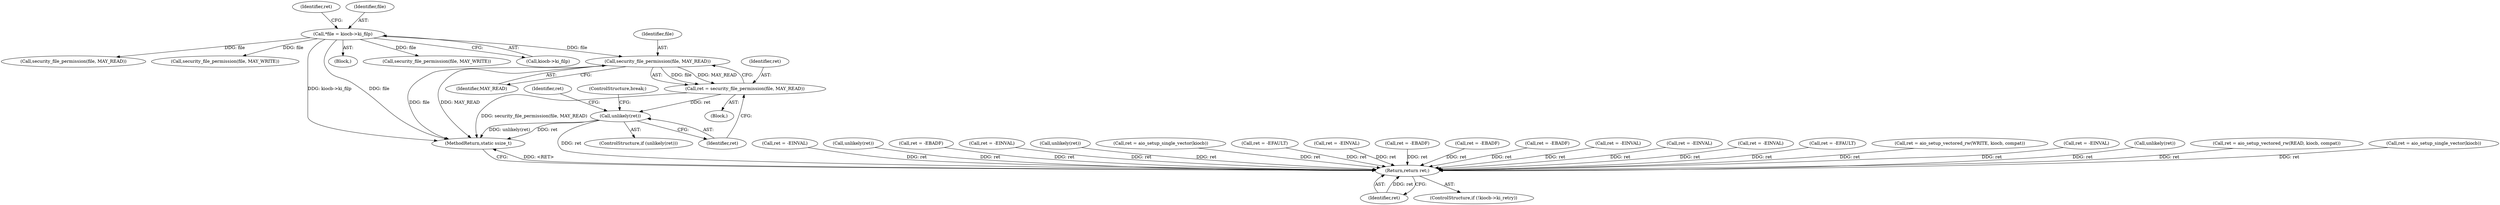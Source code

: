 digraph "0_linux_a70b52ec1aaeaf60f4739edb1b422827cb6f3893@pointer" {
"1000259" [label="(Call,security_file_permission(file, MAY_READ))"];
"1000105" [label="(Call,*file = kiocb->ki_filp)"];
"1000257" [label="(Call,ret = security_file_permission(file, MAY_READ))"];
"1000263" [label="(Call,unlikely(ret))"];
"1000385" [label="(Return,return ret;)"];
"1000259" [label="(Call,security_file_permission(file, MAY_READ))"];
"1000260" [label="(Identifier,file)"];
"1000265" [label="(ControlStructure,break;)"];
"1000376" [label="(Call,ret = -EINVAL)"];
"1000118" [label="(Block,)"];
"1000155" [label="(Call,unlikely(ret))"];
"1000263" [label="(Call,unlikely(ret))"];
"1000182" [label="(Call,ret = -EBADF)"];
"1000151" [label="(Call,security_file_permission(file, MAY_READ))"];
"1000262" [label="(ControlStructure,if (unlikely(ret)))"];
"1000258" [label="(Identifier,ret)"];
"1000357" [label="(Call,ret = -EINVAL)"];
"1000307" [label="(Call,security_file_permission(file, MAY_WRITE))"];
"1000217" [label="(Call,unlikely(ret))"];
"1000220" [label="(Call,ret = aio_setup_single_vector(kiocb))"];
"1000385" [label="(Return,return ret;)"];
"1000386" [label="(Identifier,ret)"];
"1000195" [label="(Call,ret = -EFAULT)"];
"1000227" [label="(Call,ret = -EINVAL)"];
"1000257" [label="(Call,ret = security_file_permission(file, MAY_READ))"];
"1000120" [label="(Call,ret = -EBADF)"];
"1000267" [label="(Identifier,ret)"];
"1000389" [label="(MethodReturn,static ssize_t)"];
"1000112" [label="(Identifier,ret)"];
"1000244" [label="(Call,ret = -EBADF)"];
"1000292" [label="(Call,ret = -EBADF)"];
"1000340" [label="(Call,ret = -EINVAL)"];
"1000103" [label="(Block,)"];
"1000105" [label="(Call,*file = kiocb->ki_filp)"];
"1000323" [label="(Call,ret = -EINVAL)"];
"1000213" [label="(Call,security_file_permission(file, MAY_WRITE))"];
"1000107" [label="(Call,kiocb->ki_filp)"];
"1000275" [label="(Call,ret = -EINVAL)"];
"1000261" [label="(Identifier,MAY_READ)"];
"1000133" [label="(Call,ret = -EFAULT)"];
"1000380" [label="(ControlStructure,if (!kiocb->ki_retry))"];
"1000314" [label="(Call,ret = aio_setup_vectored_rw(WRITE, kiocb, compat))"];
"1000264" [label="(Identifier,ret)"];
"1000165" [label="(Call,ret = -EINVAL)"];
"1000106" [label="(Identifier,file)"];
"1000311" [label="(Call,unlikely(ret))"];
"1000266" [label="(Call,ret = aio_setup_vectored_rw(READ, kiocb, compat))"];
"1000158" [label="(Call,ret = aio_setup_single_vector(kiocb))"];
"1000259" -> "1000257"  [label="AST: "];
"1000259" -> "1000261"  [label="CFG: "];
"1000260" -> "1000259"  [label="AST: "];
"1000261" -> "1000259"  [label="AST: "];
"1000257" -> "1000259"  [label="CFG: "];
"1000259" -> "1000389"  [label="DDG: file"];
"1000259" -> "1000389"  [label="DDG: MAY_READ"];
"1000259" -> "1000257"  [label="DDG: file"];
"1000259" -> "1000257"  [label="DDG: MAY_READ"];
"1000105" -> "1000259"  [label="DDG: file"];
"1000105" -> "1000103"  [label="AST: "];
"1000105" -> "1000107"  [label="CFG: "];
"1000106" -> "1000105"  [label="AST: "];
"1000107" -> "1000105"  [label="AST: "];
"1000112" -> "1000105"  [label="CFG: "];
"1000105" -> "1000389"  [label="DDG: kiocb->ki_filp"];
"1000105" -> "1000389"  [label="DDG: file"];
"1000105" -> "1000151"  [label="DDG: file"];
"1000105" -> "1000213"  [label="DDG: file"];
"1000105" -> "1000307"  [label="DDG: file"];
"1000257" -> "1000118"  [label="AST: "];
"1000258" -> "1000257"  [label="AST: "];
"1000264" -> "1000257"  [label="CFG: "];
"1000257" -> "1000389"  [label="DDG: security_file_permission(file, MAY_READ)"];
"1000257" -> "1000263"  [label="DDG: ret"];
"1000263" -> "1000262"  [label="AST: "];
"1000263" -> "1000264"  [label="CFG: "];
"1000264" -> "1000263"  [label="AST: "];
"1000265" -> "1000263"  [label="CFG: "];
"1000267" -> "1000263"  [label="CFG: "];
"1000263" -> "1000389"  [label="DDG: unlikely(ret)"];
"1000263" -> "1000389"  [label="DDG: ret"];
"1000263" -> "1000385"  [label="DDG: ret"];
"1000385" -> "1000380"  [label="AST: "];
"1000385" -> "1000386"  [label="CFG: "];
"1000386" -> "1000385"  [label="AST: "];
"1000389" -> "1000385"  [label="CFG: "];
"1000385" -> "1000389"  [label="DDG: <RET>"];
"1000386" -> "1000385"  [label="DDG: ret"];
"1000158" -> "1000385"  [label="DDG: ret"];
"1000311" -> "1000385"  [label="DDG: ret"];
"1000314" -> "1000385"  [label="DDG: ret"];
"1000292" -> "1000385"  [label="DDG: ret"];
"1000227" -> "1000385"  [label="DDG: ret"];
"1000165" -> "1000385"  [label="DDG: ret"];
"1000357" -> "1000385"  [label="DDG: ret"];
"1000275" -> "1000385"  [label="DDG: ret"];
"1000323" -> "1000385"  [label="DDG: ret"];
"1000155" -> "1000385"  [label="DDG: ret"];
"1000244" -> "1000385"  [label="DDG: ret"];
"1000195" -> "1000385"  [label="DDG: ret"];
"1000220" -> "1000385"  [label="DDG: ret"];
"1000376" -> "1000385"  [label="DDG: ret"];
"1000266" -> "1000385"  [label="DDG: ret"];
"1000133" -> "1000385"  [label="DDG: ret"];
"1000120" -> "1000385"  [label="DDG: ret"];
"1000217" -> "1000385"  [label="DDG: ret"];
"1000340" -> "1000385"  [label="DDG: ret"];
"1000182" -> "1000385"  [label="DDG: ret"];
}
